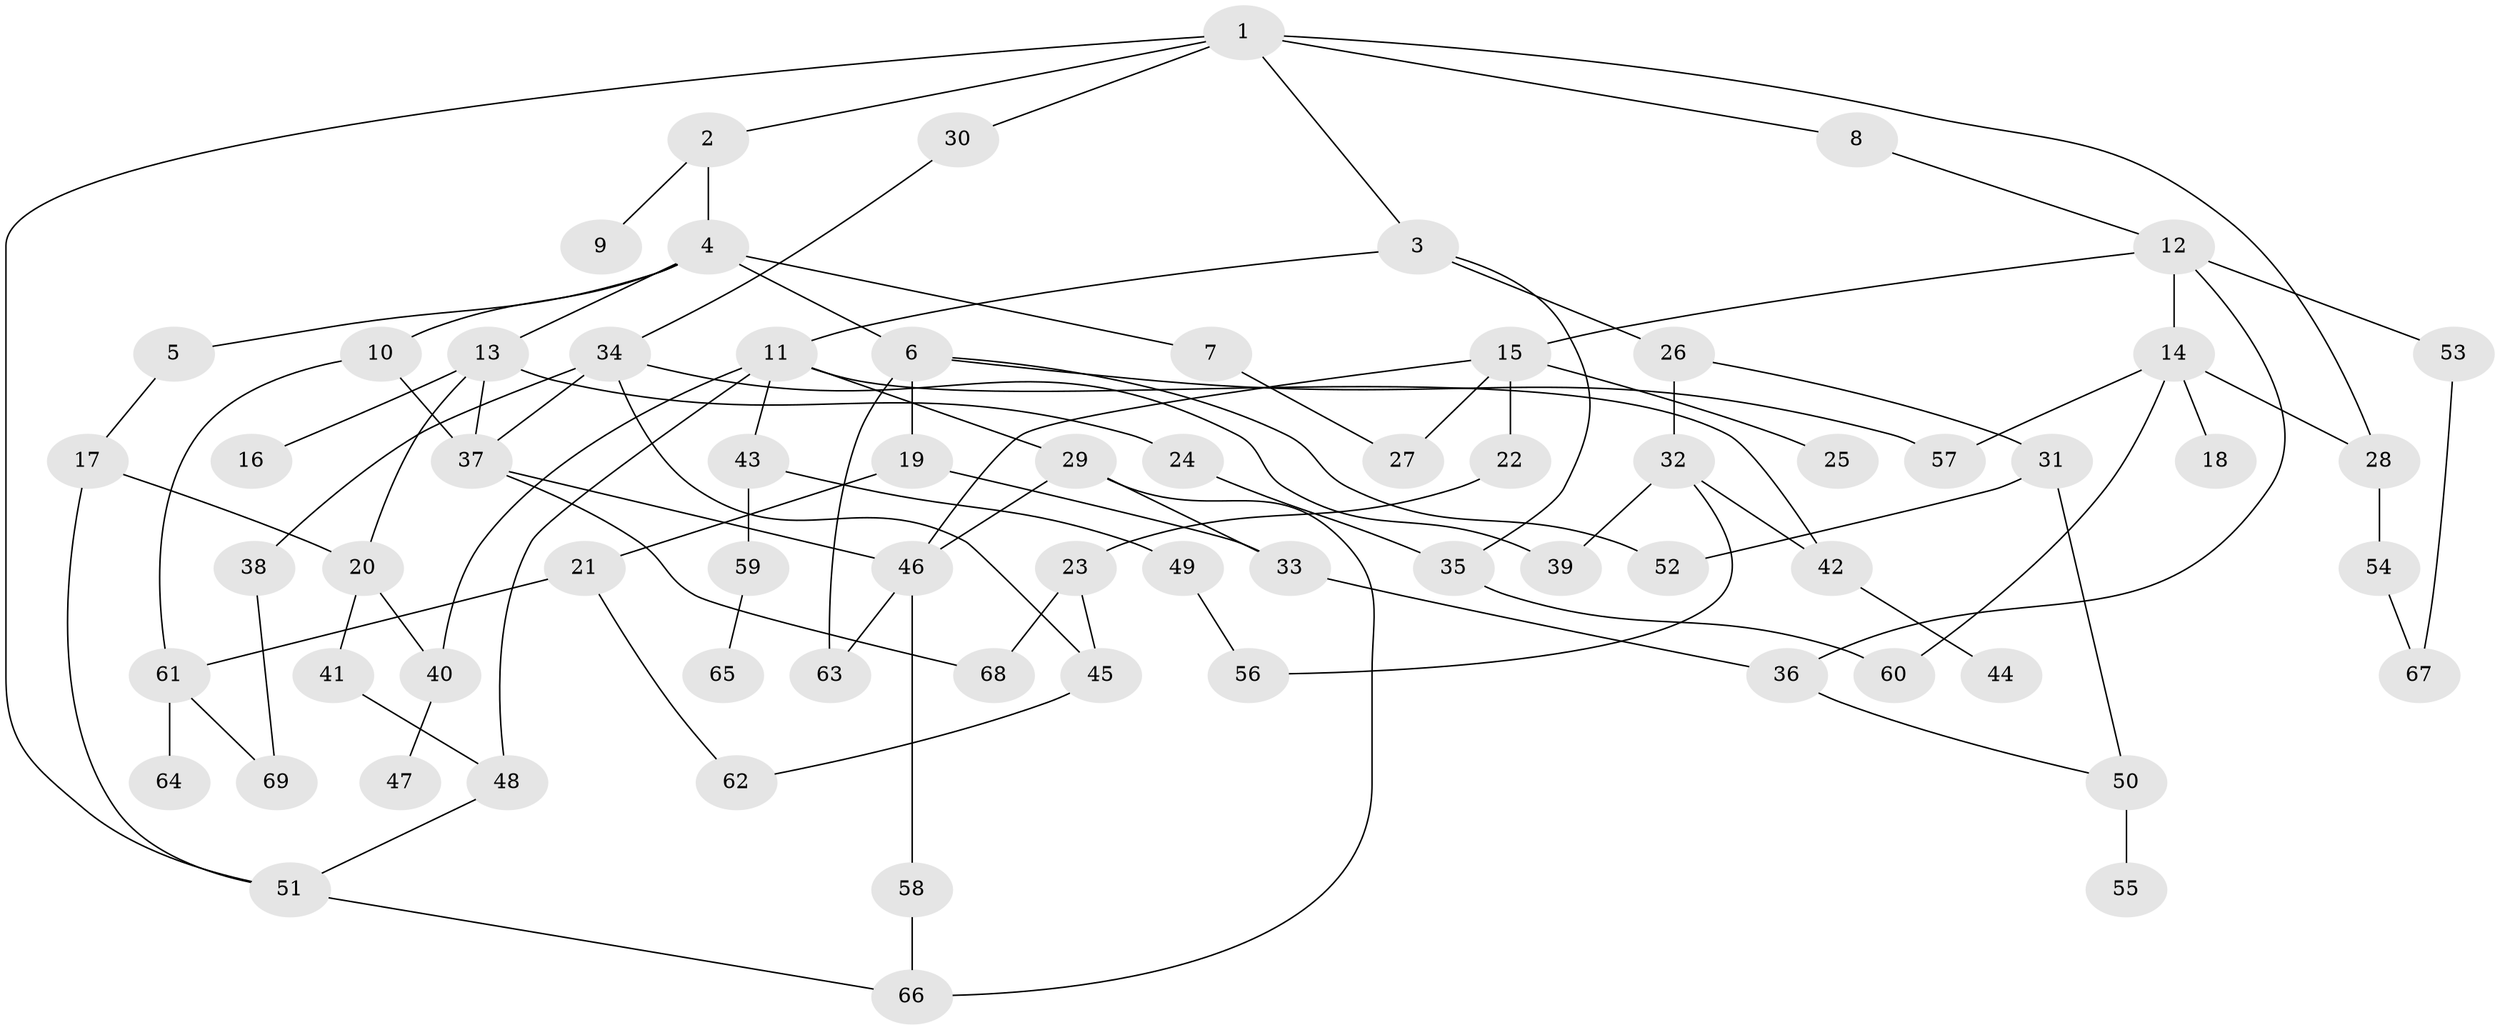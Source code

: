 // coarse degree distribution, {8: 0.05128205128205128, 7: 0.02564102564102564, 3: 0.23076923076923078, 5: 0.1794871794871795, 2: 0.20512820512820512, 1: 0.1282051282051282, 6: 0.02564102564102564, 4: 0.15384615384615385}
// Generated by graph-tools (version 1.1) at 2025/23/03/03/25 07:23:32]
// undirected, 69 vertices, 98 edges
graph export_dot {
graph [start="1"]
  node [color=gray90,style=filled];
  1;
  2;
  3;
  4;
  5;
  6;
  7;
  8;
  9;
  10;
  11;
  12;
  13;
  14;
  15;
  16;
  17;
  18;
  19;
  20;
  21;
  22;
  23;
  24;
  25;
  26;
  27;
  28;
  29;
  30;
  31;
  32;
  33;
  34;
  35;
  36;
  37;
  38;
  39;
  40;
  41;
  42;
  43;
  44;
  45;
  46;
  47;
  48;
  49;
  50;
  51;
  52;
  53;
  54;
  55;
  56;
  57;
  58;
  59;
  60;
  61;
  62;
  63;
  64;
  65;
  66;
  67;
  68;
  69;
  1 -- 2;
  1 -- 3;
  1 -- 8;
  1 -- 28;
  1 -- 30;
  1 -- 51;
  2 -- 4;
  2 -- 9;
  3 -- 11;
  3 -- 26;
  3 -- 35;
  4 -- 5;
  4 -- 6;
  4 -- 7;
  4 -- 10;
  4 -- 13;
  5 -- 17;
  6 -- 19;
  6 -- 57;
  6 -- 63;
  6 -- 52;
  7 -- 27;
  8 -- 12;
  10 -- 37;
  10 -- 61;
  11 -- 29;
  11 -- 40;
  11 -- 42;
  11 -- 43;
  11 -- 48;
  12 -- 14;
  12 -- 15;
  12 -- 36;
  12 -- 53;
  13 -- 16;
  13 -- 24;
  13 -- 20;
  13 -- 37;
  14 -- 18;
  14 -- 57;
  14 -- 28;
  14 -- 60;
  15 -- 22;
  15 -- 25;
  15 -- 27;
  15 -- 46;
  17 -- 20;
  17 -- 51;
  19 -- 21;
  19 -- 33;
  20 -- 41;
  20 -- 40;
  21 -- 62;
  21 -- 61;
  22 -- 23;
  23 -- 68;
  23 -- 45;
  24 -- 35;
  26 -- 31;
  26 -- 32;
  28 -- 54;
  29 -- 33;
  29 -- 46;
  29 -- 66;
  30 -- 34;
  31 -- 52;
  31 -- 50;
  32 -- 39;
  32 -- 56;
  32 -- 42;
  33 -- 36;
  34 -- 38;
  34 -- 45;
  34 -- 37;
  34 -- 39;
  35 -- 60;
  36 -- 50;
  37 -- 46;
  37 -- 68;
  38 -- 69;
  40 -- 47;
  41 -- 48;
  42 -- 44;
  43 -- 49;
  43 -- 59;
  45 -- 62;
  46 -- 58;
  46 -- 63;
  48 -- 51;
  49 -- 56;
  50 -- 55;
  51 -- 66;
  53 -- 67;
  54 -- 67;
  58 -- 66;
  59 -- 65;
  61 -- 64;
  61 -- 69;
}
